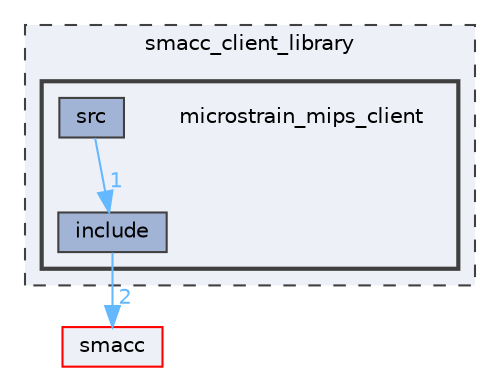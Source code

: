 digraph "smacc_client_library/microstrain_mips_client"
{
 // LATEX_PDF_SIZE
  bgcolor="transparent";
  edge [fontname=Helvetica,fontsize=10,labelfontname=Helvetica,labelfontsize=10];
  node [fontname=Helvetica,fontsize=10,shape=box,height=0.2,width=0.4];
  compound=true
  subgraph clusterdir_362d4678eed7ce374bc07bff496f870d {
    graph [ bgcolor="#edf0f7", pencolor="grey25", label="smacc_client_library", fontname=Helvetica,fontsize=10 style="filled,dashed", URL="dir_362d4678eed7ce374bc07bff496f870d.html",tooltip=""]
  subgraph clusterdir_1dfb8aa8bf52697b990106530ad84ca8 {
    graph [ bgcolor="#edf0f7", pencolor="grey25", label="", fontname=Helvetica,fontsize=10 style="filled,bold", URL="dir_1dfb8aa8bf52697b990106530ad84ca8.html",tooltip=""]
    dir_1dfb8aa8bf52697b990106530ad84ca8 [shape=plaintext, label="microstrain_mips_client"];
  dir_8a8a49f061e56144ab95f147885a8797 [label="include", fillcolor="#a2b4d6", color="grey25", style="filled", URL="dir_8a8a49f061e56144ab95f147885a8797.html",tooltip=""];
  dir_e4e0dd75dd3443d0aabaa02da328f620 [label="src", fillcolor="#a2b4d6", color="grey25", style="filled", URL="dir_e4e0dd75dd3443d0aabaa02da328f620.html",tooltip=""];
  }
  }
  dir_6e3e4532ae0db906acb0c92fce514b9e [label="smacc", fillcolor="#edf0f7", color="red", style="filled", URL="dir_6e3e4532ae0db906acb0c92fce514b9e.html",tooltip=""];
  dir_8a8a49f061e56144ab95f147885a8797->dir_6e3e4532ae0db906acb0c92fce514b9e [headlabel="2", labeldistance=1.5 headhref="dir_000041_000090.html" color="steelblue1" fontcolor="steelblue1"];
  dir_e4e0dd75dd3443d0aabaa02da328f620->dir_8a8a49f061e56144ab95f147885a8797 [headlabel="1", labeldistance=1.5 headhref="dir_000111_000041.html" color="steelblue1" fontcolor="steelblue1"];
}
